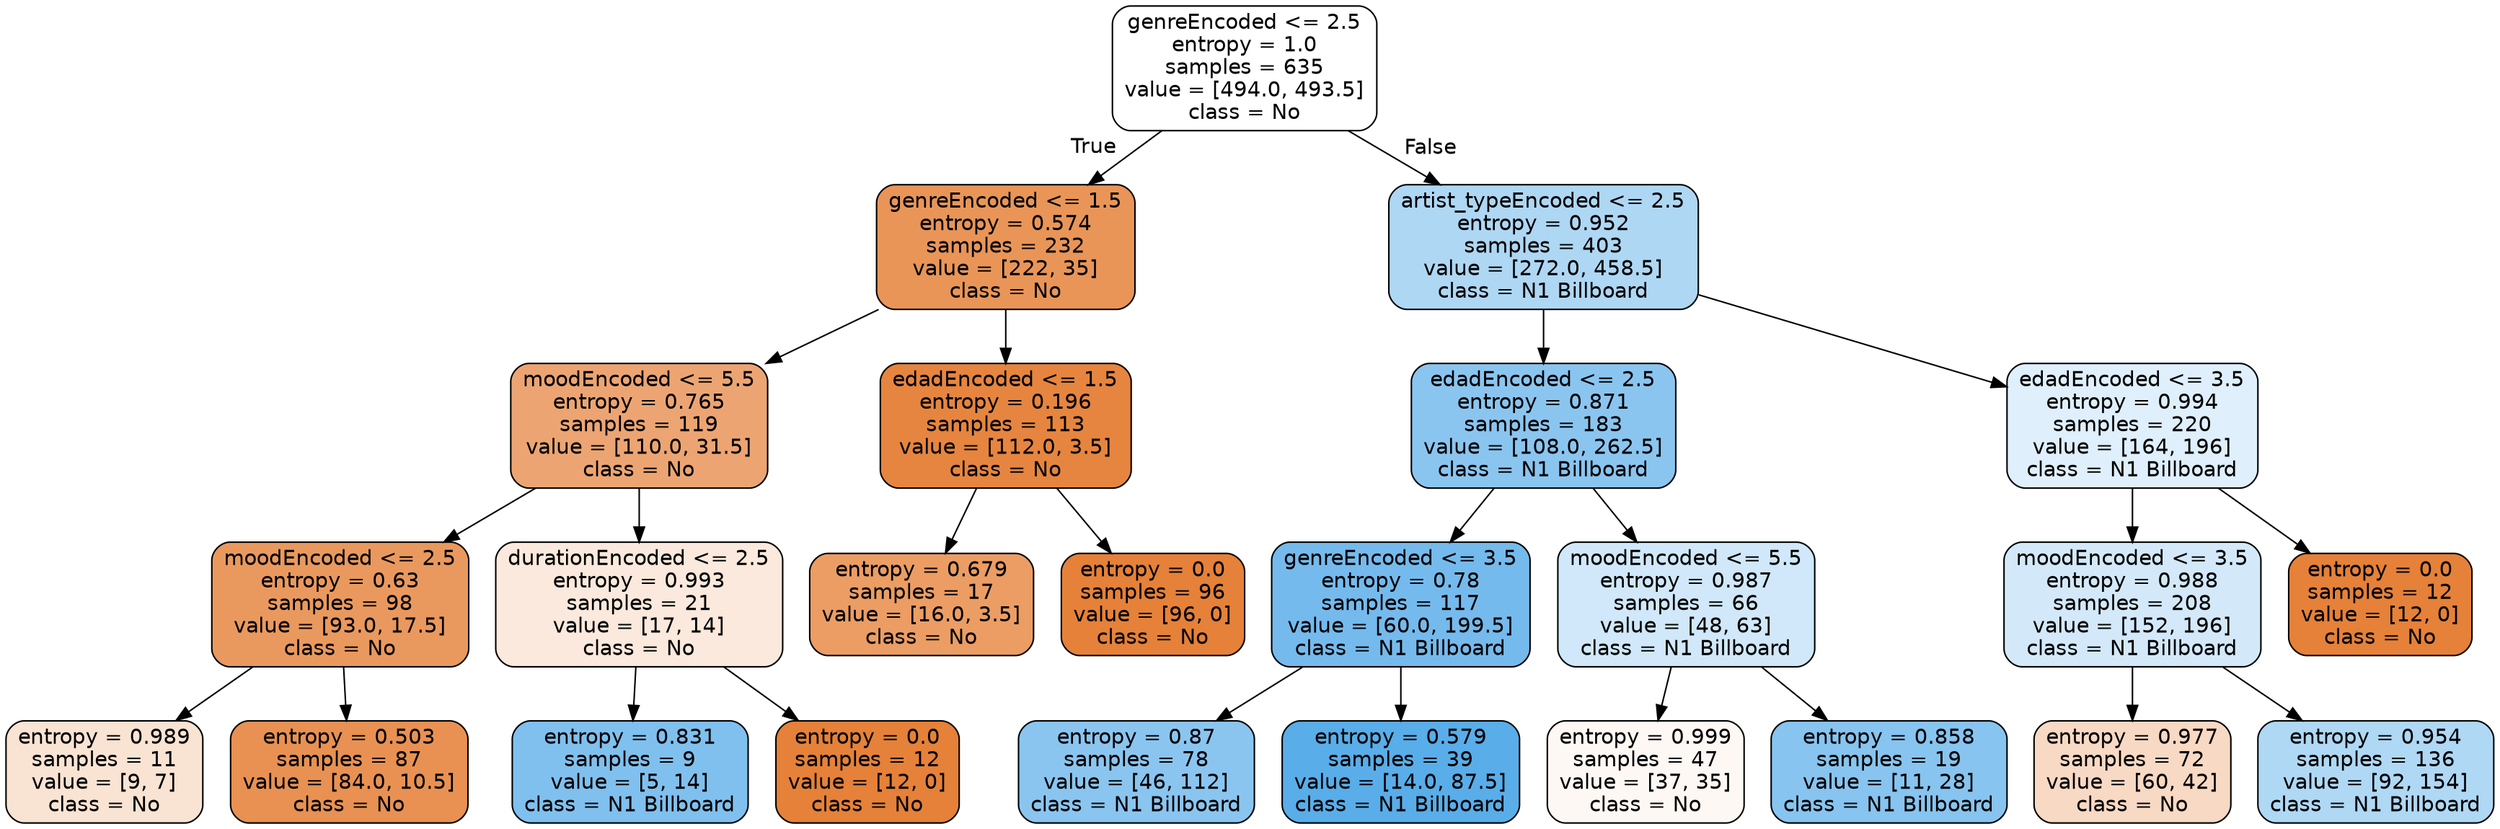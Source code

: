digraph Tree {
node [shape=box, style="filled, rounded", color="black", fontname=helvetica] ;
edge [fontname=helvetica] ;
0 [label="genreEncoded <= 2.5\nentropy = 1.0\nsamples = 635\nvalue = [494.0, 493.5]\nclass = No", fillcolor="#ffffff"] ;
1 [label="genreEncoded <= 1.5\nentropy = 0.574\nsamples = 232\nvalue = [222, 35]\nclass = No", fillcolor="#e99558"] ;
0 -> 1 [labeldistance=2.5, labelangle=45, headlabel="True"] ;
2 [label="moodEncoded <= 5.5\nentropy = 0.765\nsamples = 119\nvalue = [110.0, 31.5]\nclass = No", fillcolor="#eca572"] ;
1 -> 2 ;
3 [label="moodEncoded <= 2.5\nentropy = 0.63\nsamples = 98\nvalue = [93.0, 17.5]\nclass = No", fillcolor="#ea995e"] ;
2 -> 3 ;
4 [label="entropy = 0.989\nsamples = 11\nvalue = [9, 7]\nclass = No", fillcolor="#f9e3d3"] ;
3 -> 4 ;
5 [label="entropy = 0.503\nsamples = 87\nvalue = [84.0, 10.5]\nclass = No", fillcolor="#e89152"] ;
3 -> 5 ;
6 [label="durationEncoded <= 2.5\nentropy = 0.993\nsamples = 21\nvalue = [17, 14]\nclass = No", fillcolor="#fae9dc"] ;
2 -> 6 ;
7 [label="entropy = 0.831\nsamples = 9\nvalue = [5, 14]\nclass = N1 Billboard", fillcolor="#80c0ee"] ;
6 -> 7 ;
8 [label="entropy = 0.0\nsamples = 12\nvalue = [12, 0]\nclass = No", fillcolor="#e58139"] ;
6 -> 8 ;
9 [label="edadEncoded <= 1.5\nentropy = 0.196\nsamples = 113\nvalue = [112.0, 3.5]\nclass = No", fillcolor="#e6853f"] ;
1 -> 9 ;
10 [label="entropy = 0.679\nsamples = 17\nvalue = [16.0, 3.5]\nclass = No", fillcolor="#eb9d64"] ;
9 -> 10 ;
11 [label="entropy = 0.0\nsamples = 96\nvalue = [96, 0]\nclass = No", fillcolor="#e58139"] ;
9 -> 11 ;
12 [label="artist_typeEncoded <= 2.5\nentropy = 0.952\nsamples = 403\nvalue = [272.0, 458.5]\nclass = N1 Billboard", fillcolor="#aed7f4"] ;
0 -> 12 [labeldistance=2.5, labelangle=-45, headlabel="False"] ;
13 [label="edadEncoded <= 2.5\nentropy = 0.871\nsamples = 183\nvalue = [108.0, 262.5]\nclass = N1 Billboard", fillcolor="#8ac5f0"] ;
12 -> 13 ;
14 [label="genreEncoded <= 3.5\nentropy = 0.78\nsamples = 117\nvalue = [60.0, 199.5]\nclass = N1 Billboard", fillcolor="#75baed"] ;
13 -> 14 ;
15 [label="entropy = 0.87\nsamples = 78\nvalue = [46, 112]\nclass = N1 Billboard", fillcolor="#8ac5f0"] ;
14 -> 15 ;
16 [label="entropy = 0.579\nsamples = 39\nvalue = [14.0, 87.5]\nclass = N1 Billboard", fillcolor="#59ade9"] ;
14 -> 16 ;
17 [label="moodEncoded <= 5.5\nentropy = 0.987\nsamples = 66\nvalue = [48, 63]\nclass = N1 Billboard", fillcolor="#d0e8f9"] ;
13 -> 17 ;
18 [label="entropy = 0.999\nsamples = 47\nvalue = [37, 35]\nclass = No", fillcolor="#fef8f4"] ;
17 -> 18 ;
19 [label="entropy = 0.858\nsamples = 19\nvalue = [11, 28]\nclass = N1 Billboard", fillcolor="#87c4ef"] ;
17 -> 19 ;
20 [label="edadEncoded <= 3.5\nentropy = 0.994\nsamples = 220\nvalue = [164, 196]\nclass = N1 Billboard", fillcolor="#dfeffb"] ;
12 -> 20 ;
21 [label="moodEncoded <= 3.5\nentropy = 0.988\nsamples = 208\nvalue = [152, 196]\nclass = N1 Billboard", fillcolor="#d3e9f9"] ;
20 -> 21 ;
22 [label="entropy = 0.977\nsamples = 72\nvalue = [60, 42]\nclass = No", fillcolor="#f7d9c4"] ;
21 -> 22 ;
23 [label="entropy = 0.954\nsamples = 136\nvalue = [92, 154]\nclass = N1 Billboard", fillcolor="#afd8f5"] ;
21 -> 23 ;
24 [label="entropy = 0.0\nsamples = 12\nvalue = [12, 0]\nclass = No", fillcolor="#e58139"] ;
20 -> 24 ;
}
